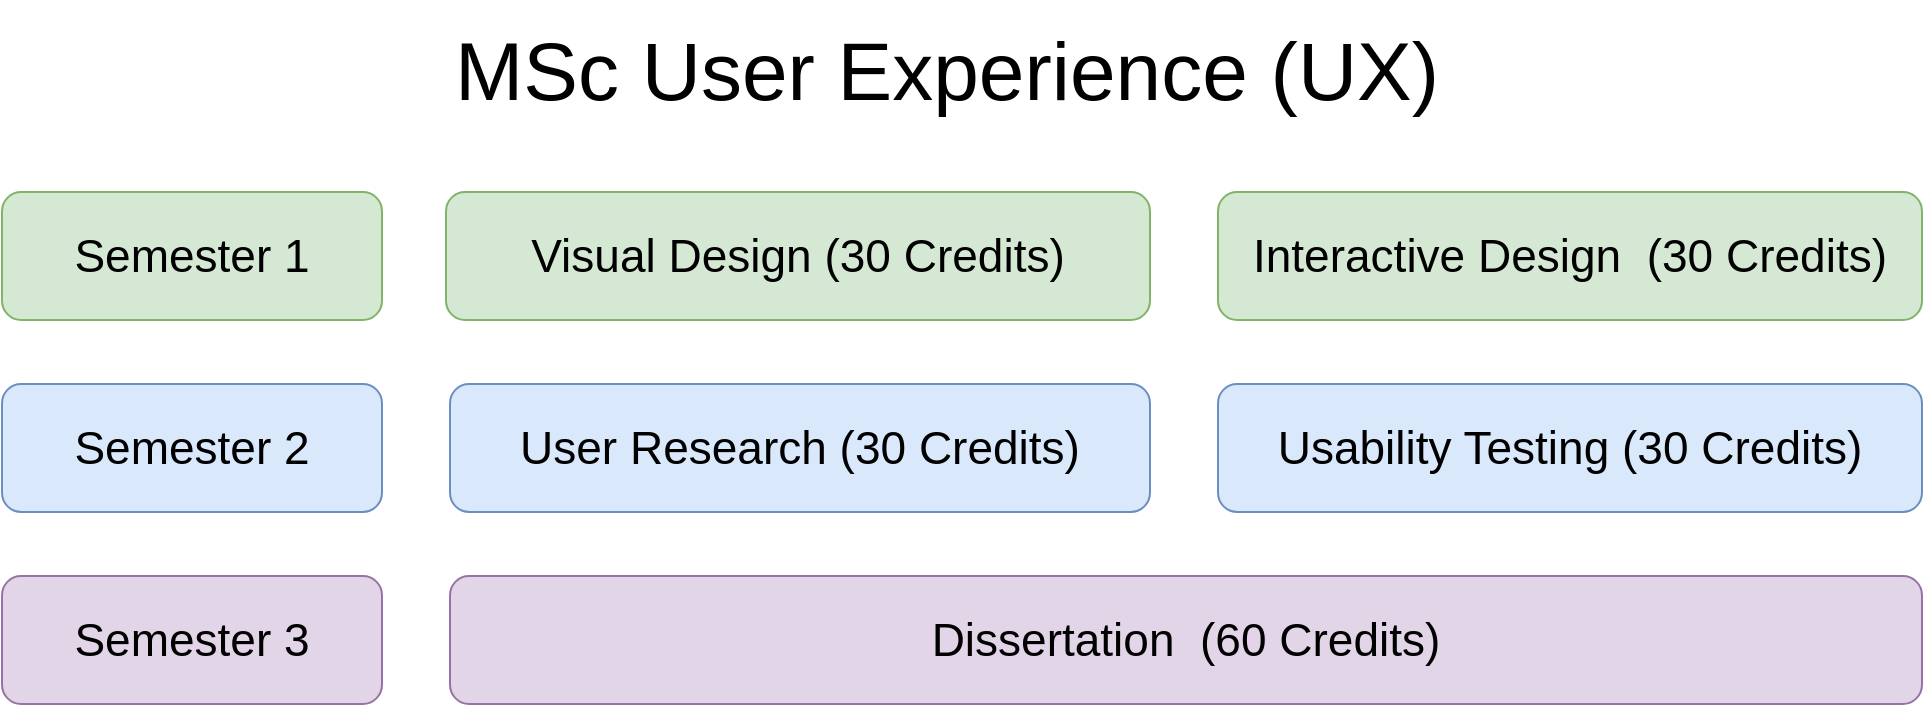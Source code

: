 <mxfile version="21.1.2" type="device">
  <diagram name="new UX MSc Dev" id="DKDKvVT1Q9gt-SyOUMTg">
    <mxGraphModel dx="2568" dy="830" grid="1" gridSize="8" guides="1" tooltips="1" connect="1" arrows="1" fold="1" page="1" pageScale="1" pageWidth="827" pageHeight="1169" math="0" shadow="0">
      <root>
        <mxCell id="0" />
        <mxCell id="1" parent="0" />
        <mxCell id="sExQ2e1FXWfIQ1LsxVie-1" value="User Research (30 Credits)" style="rounded=1;whiteSpace=wrap;html=1;fillColor=#dae8fc;strokeColor=#6c8ebf;fontSize=23;" parent="1" vertex="1">
          <mxGeometry x="-552" y="224" width="350" height="64" as="geometry" />
        </mxCell>
        <mxCell id="sExQ2e1FXWfIQ1LsxVie-3" value="Usability Testing (30 Credits)" style="rounded=1;whiteSpace=wrap;html=1;fillColor=#dae8fc;strokeColor=#6c8ebf;fontSize=23;" parent="1" vertex="1">
          <mxGeometry x="-168" y="224" width="352" height="64" as="geometry" />
        </mxCell>
        <mxCell id="sExQ2e1FXWfIQ1LsxVie-4" value="Visual Design&amp;nbsp;(30 Credits)" style="rounded=1;whiteSpace=wrap;html=1;fillColor=#d5e8d4;strokeColor=#82b366;fontSize=23;" parent="1" vertex="1">
          <mxGeometry x="-554" y="128" width="352" height="64" as="geometry" />
        </mxCell>
        <mxCell id="sExQ2e1FXWfIQ1LsxVie-5" value="Interactive Design&amp;nbsp;&amp;nbsp;(30 Credits)" style="rounded=1;whiteSpace=wrap;html=1;fillColor=#d5e8d4;strokeColor=#82b366;fontSize=23;" parent="1" vertex="1">
          <mxGeometry x="-168" y="128" width="352" height="64" as="geometry" />
        </mxCell>
        <mxCell id="sExQ2e1FXWfIQ1LsxVie-6" value="Dissertation&amp;nbsp; (60 Credits)" style="rounded=1;whiteSpace=wrap;html=1;fillColor=#e1d5e7;strokeColor=#9673a6;fontSize=23;" parent="1" vertex="1">
          <mxGeometry x="-552" y="320" width="736" height="64" as="geometry" />
        </mxCell>
        <mxCell id="sExQ2e1FXWfIQ1LsxVie-13" value="Semester 2" style="rounded=1;whiteSpace=wrap;html=1;fillColor=#dae8fc;strokeColor=#6c8ebf;fontSize=23;" parent="1" vertex="1">
          <mxGeometry x="-776" y="224" width="190" height="64" as="geometry" />
        </mxCell>
        <mxCell id="sExQ2e1FXWfIQ1LsxVie-14" value="Semester 1" style="rounded=1;whiteSpace=wrap;html=1;fillColor=#d5e8d4;strokeColor=#82b366;fontSize=23;" parent="1" vertex="1">
          <mxGeometry x="-776" y="128" width="190" height="64" as="geometry" />
        </mxCell>
        <mxCell id="sExQ2e1FXWfIQ1LsxVie-15" value="Semester 3" style="rounded=1;whiteSpace=wrap;html=1;fillColor=#e1d5e7;strokeColor=#9673a6;fontSize=23;" parent="1" vertex="1">
          <mxGeometry x="-776" y="320" width="190" height="64" as="geometry" />
        </mxCell>
        <mxCell id="sExQ2e1FXWfIQ1LsxVie-16" value="&lt;font style=&quot;font-size: 41px;&quot;&gt;MSc User Experience (UX)&lt;/font&gt;" style="text;html=1;align=center;verticalAlign=middle;resizable=0;points=[];autosize=1;strokeColor=none;fillColor=none;" parent="1" vertex="1">
          <mxGeometry x="-560" y="32" width="512" height="72" as="geometry" />
        </mxCell>
      </root>
    </mxGraphModel>
  </diagram>
</mxfile>
